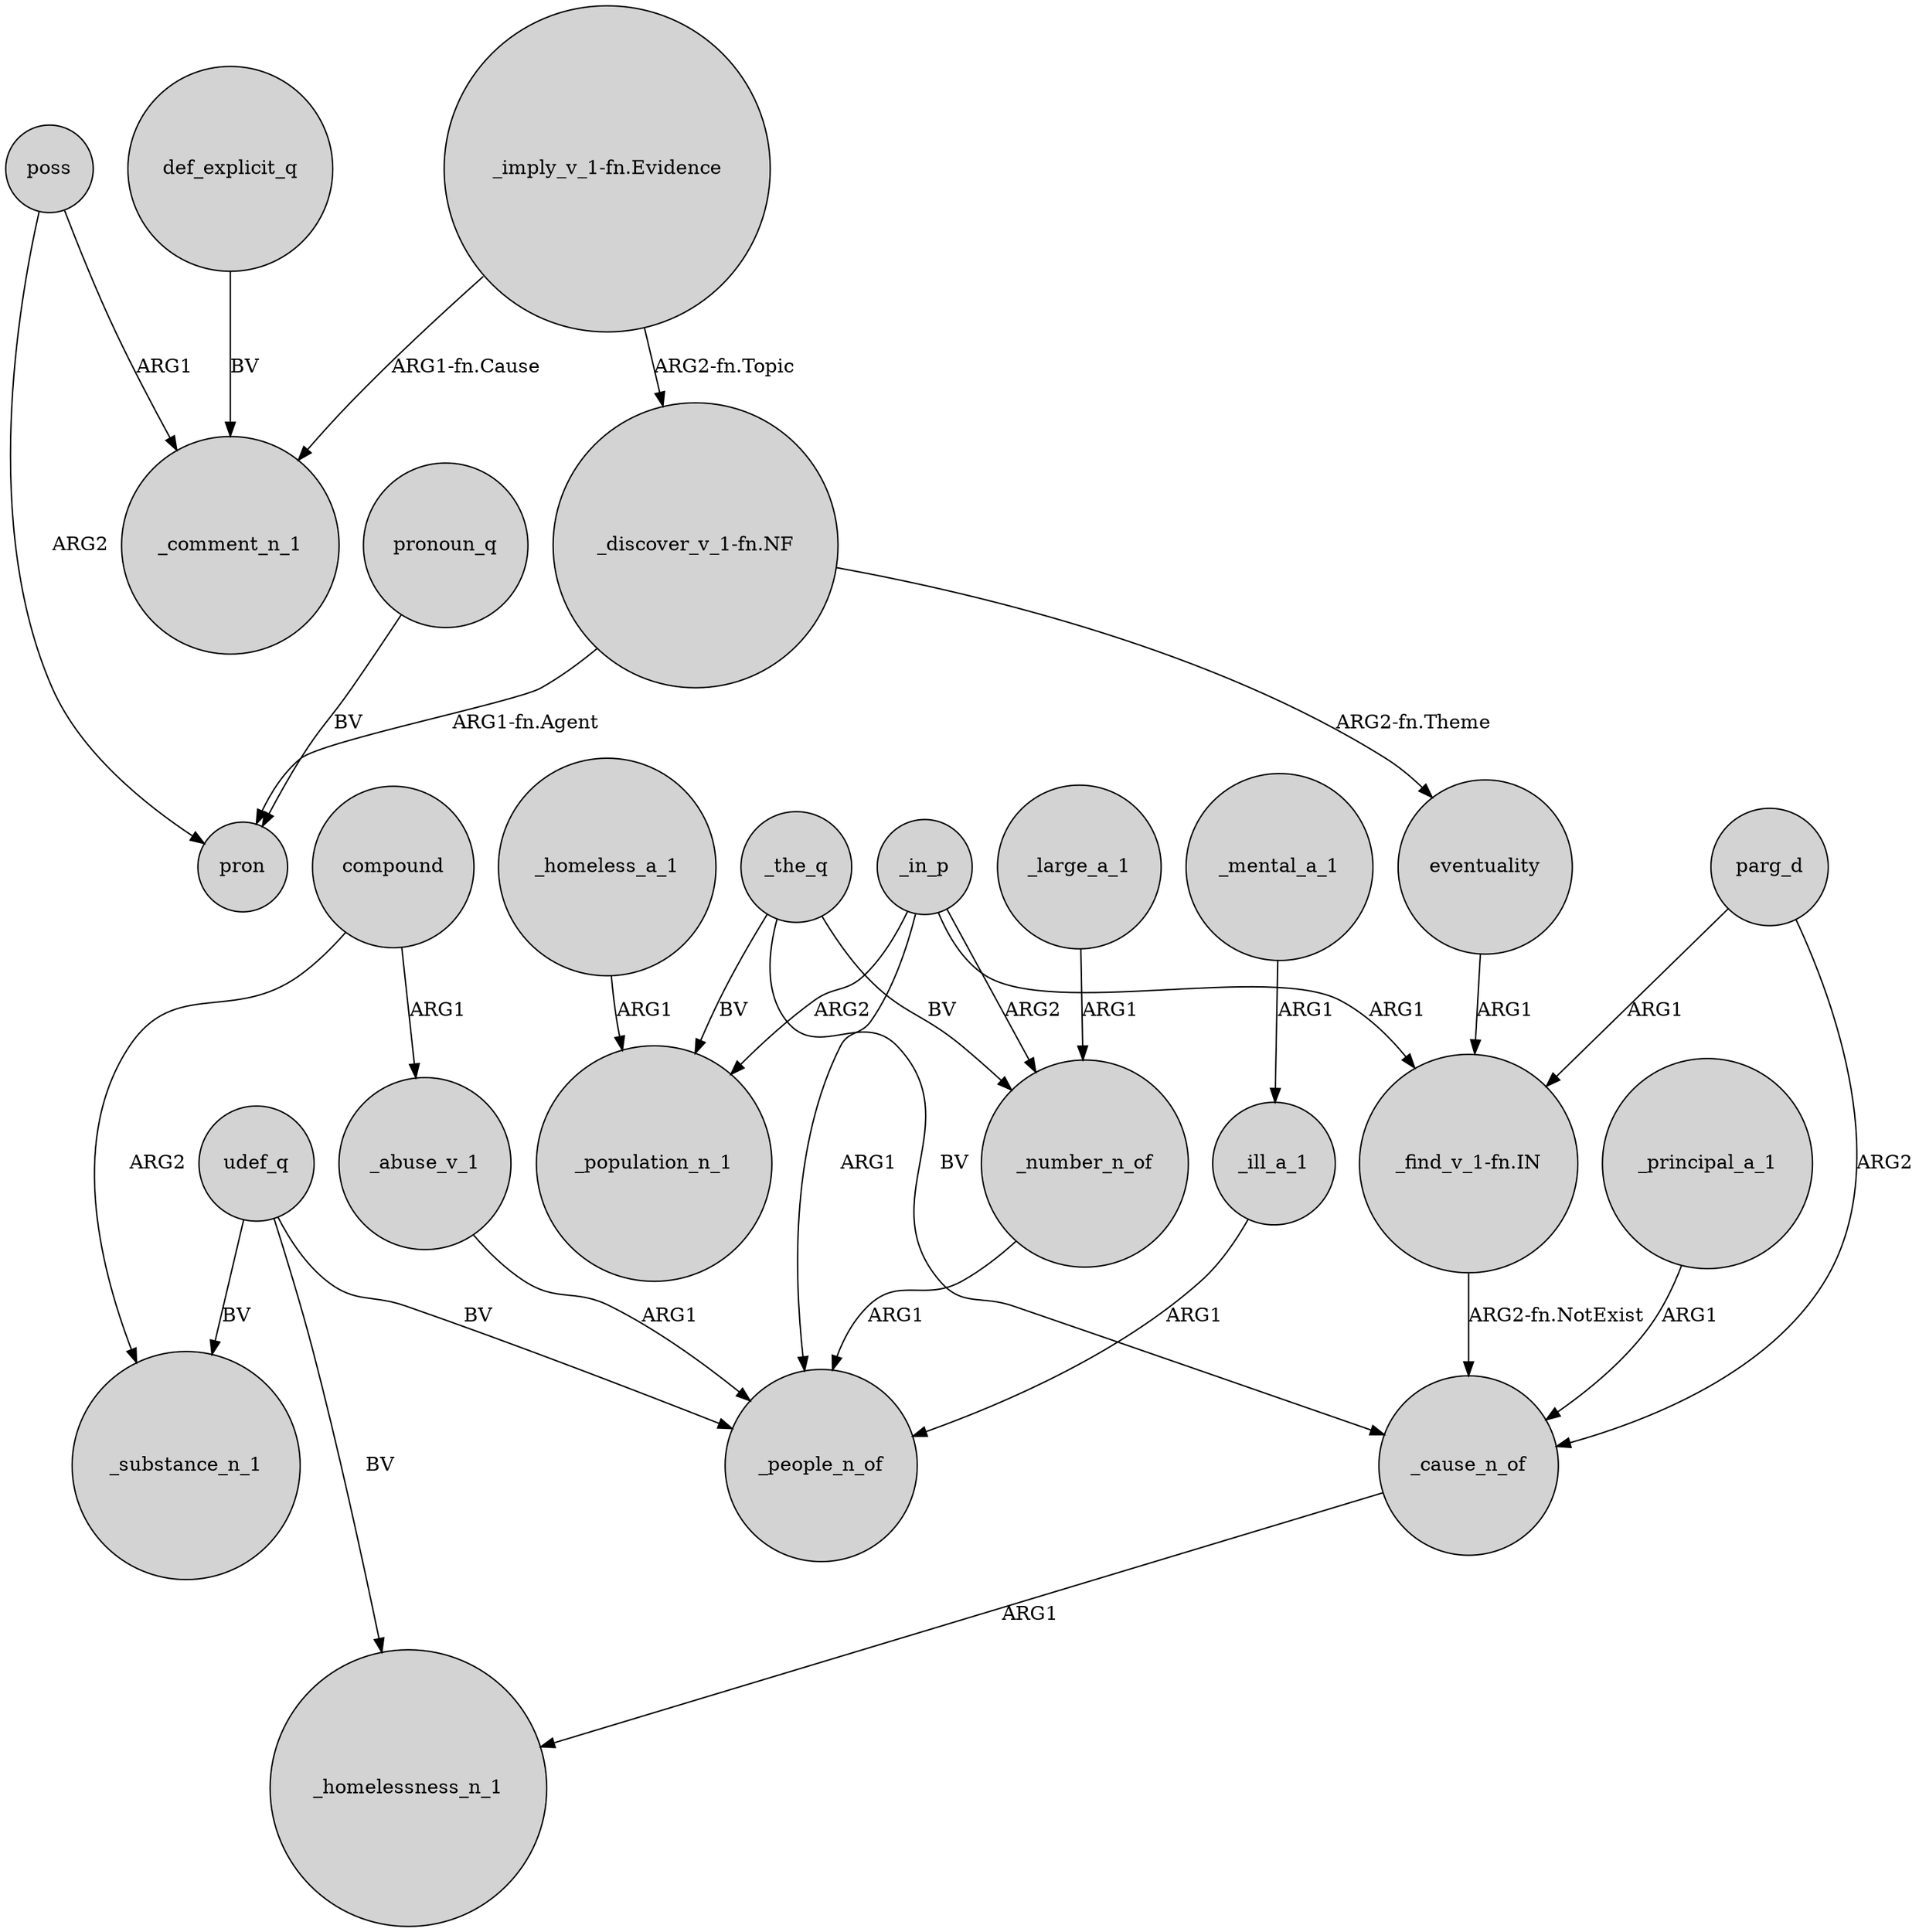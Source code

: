 digraph {
	node [shape=circle style=filled]
	poss -> _comment_n_1 [label=ARG1]
	_the_q -> _cause_n_of [label=BV]
	udef_q -> _homelessness_n_1 [label=BV]
	poss -> pron [label=ARG2]
	"_discover_v_1-fn.NF" -> pron [label="ARG1-fn.Agent"]
	eventuality -> "_find_v_1-fn.IN" [label=ARG1]
	_homeless_a_1 -> _population_n_1 [label=ARG1]
	_number_n_of -> _people_n_of [label=ARG1]
	udef_q -> _substance_n_1 [label=BV]
	_the_q -> _number_n_of [label=BV]
	"_discover_v_1-fn.NF" -> eventuality [label="ARG2-fn.Theme"]
	_principal_a_1 -> _cause_n_of [label=ARG1]
	_mental_a_1 -> _ill_a_1 [label=ARG1]
	_the_q -> _population_n_1 [label=BV]
	_abuse_v_1 -> _people_n_of [label=ARG1]
	parg_d -> _cause_n_of [label=ARG2]
	compound -> _substance_n_1 [label=ARG2]
	compound -> _abuse_v_1 [label=ARG1]
	_large_a_1 -> _number_n_of [label=ARG1]
	pronoun_q -> pron [label=BV]
	udef_q -> _people_n_of [label=BV]
	_cause_n_of -> _homelessness_n_1 [label=ARG1]
	_in_p -> _people_n_of [label=ARG1]
	_in_p -> _number_n_of [label=ARG2]
	_in_p -> "_find_v_1-fn.IN" [label=ARG1]
	_ill_a_1 -> _people_n_of [label=ARG1]
	_in_p -> _population_n_1 [label=ARG2]
	parg_d -> "_find_v_1-fn.IN" [label=ARG1]
	def_explicit_q -> _comment_n_1 [label=BV]
	"_find_v_1-fn.IN" -> _cause_n_of [label="ARG2-fn.NotExist"]
	"_imply_v_1-fn.Evidence" -> "_discover_v_1-fn.NF" [label="ARG2-fn.Topic"]
	"_imply_v_1-fn.Evidence" -> _comment_n_1 [label="ARG1-fn.Cause"]
}
